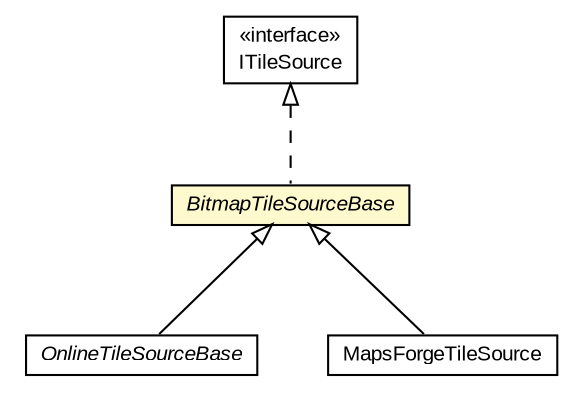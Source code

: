 #!/usr/local/bin/dot
#
# Class diagram 
# Generated by UMLGraph version R5_6-24-gf6e263 (http://www.umlgraph.org/)
#

digraph G {
	edge [fontname="arial",fontsize=10,labelfontname="arial",labelfontsize=10];
	node [fontname="arial",fontsize=10,shape=plaintext];
	nodesep=0.25;
	ranksep=0.5;
	// org.osmdroid.tileprovider.tilesource.BitmapTileSourceBase
	c21542 [label=<<table title="org.osmdroid.tileprovider.tilesource.BitmapTileSourceBase" border="0" cellborder="1" cellspacing="0" cellpadding="2" port="p" bgcolor="lemonChiffon" href="./BitmapTileSourceBase.html">
		<tr><td><table border="0" cellspacing="0" cellpadding="1">
<tr><td align="center" balign="center"><font face="arial italic"> BitmapTileSourceBase </font></td></tr>
		</table></td></tr>
		</table>>, URL="./BitmapTileSourceBase.html", fontname="arial", fontcolor="black", fontsize=10.0];
	// org.osmdroid.tileprovider.tilesource.ITileSource
	c21548 [label=<<table title="org.osmdroid.tileprovider.tilesource.ITileSource" border="0" cellborder="1" cellspacing="0" cellpadding="2" port="p" href="./ITileSource.html">
		<tr><td><table border="0" cellspacing="0" cellpadding="1">
<tr><td align="center" balign="center"> &#171;interface&#187; </td></tr>
<tr><td align="center" balign="center"> ITileSource </td></tr>
		</table></td></tr>
		</table>>, URL="./ITileSource.html", fontname="arial", fontcolor="black", fontsize=10.0];
	// org.osmdroid.tileprovider.tilesource.OnlineTileSourceBase
	c21551 [label=<<table title="org.osmdroid.tileprovider.tilesource.OnlineTileSourceBase" border="0" cellborder="1" cellspacing="0" cellpadding="2" port="p" href="./OnlineTileSourceBase.html">
		<tr><td><table border="0" cellspacing="0" cellpadding="1">
<tr><td align="center" balign="center"><font face="arial italic"> OnlineTileSourceBase </font></td></tr>
		</table></td></tr>
		</table>>, URL="./OnlineTileSourceBase.html", fontname="arial", fontcolor="black", fontsize=10.0];
	// org.osmdroid.mapsforge.MapsForgeTileSource
	c21659 [label=<<table title="org.osmdroid.mapsforge.MapsForgeTileSource" border="0" cellborder="1" cellspacing="0" cellpadding="2" port="p" href="../../mapsforge/MapsForgeTileSource.html">
		<tr><td><table border="0" cellspacing="0" cellpadding="1">
<tr><td align="center" balign="center"> MapsForgeTileSource </td></tr>
		</table></td></tr>
		</table>>, URL="../../mapsforge/MapsForgeTileSource.html", fontname="arial", fontcolor="black", fontsize=10.0];
	//org.osmdroid.tileprovider.tilesource.BitmapTileSourceBase implements org.osmdroid.tileprovider.tilesource.ITileSource
	c21548:p -> c21542:p [dir=back,arrowtail=empty,style=dashed];
	//org.osmdroid.tileprovider.tilesource.OnlineTileSourceBase extends org.osmdroid.tileprovider.tilesource.BitmapTileSourceBase
	c21542:p -> c21551:p [dir=back,arrowtail=empty];
	//org.osmdroid.mapsforge.MapsForgeTileSource extends org.osmdroid.tileprovider.tilesource.BitmapTileSourceBase
	c21542:p -> c21659:p [dir=back,arrowtail=empty];
}

